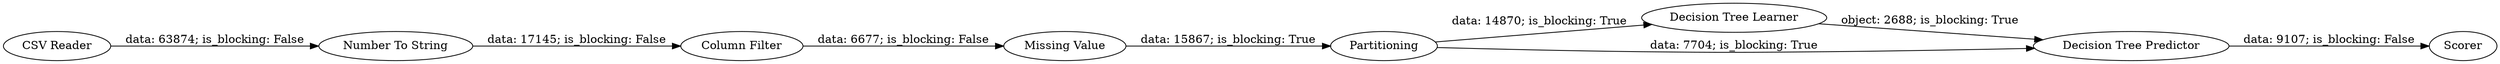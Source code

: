 digraph {
	"-3088604996310788678_18" [label="Missing Value"]
	"-3088604996310788678_15" [label="Decision Tree Learner"]
	"-3088604996310788678_13" [label=Partitioning]
	"-3088604996310788678_6" [label="Number To String"]
	"-3088604996310788678_16" [label="Decision Tree Predictor"]
	"-3088604996310788678_17" [label=Scorer]
	"-3088604996310788678_8" [label="Column Filter"]
	"-3088604996310788678_19" [label="CSV Reader"]
	"-3088604996310788678_19" -> "-3088604996310788678_6" [label="data: 63874; is_blocking: False"]
	"-3088604996310788678_13" -> "-3088604996310788678_16" [label="data: 7704; is_blocking: True"]
	"-3088604996310788678_15" -> "-3088604996310788678_16" [label="object: 2688; is_blocking: True"]
	"-3088604996310788678_13" -> "-3088604996310788678_15" [label="data: 14870; is_blocking: True"]
	"-3088604996310788678_6" -> "-3088604996310788678_8" [label="data: 17145; is_blocking: False"]
	"-3088604996310788678_18" -> "-3088604996310788678_13" [label="data: 15867; is_blocking: True"]
	"-3088604996310788678_8" -> "-3088604996310788678_18" [label="data: 6677; is_blocking: False"]
	"-3088604996310788678_16" -> "-3088604996310788678_17" [label="data: 9107; is_blocking: False"]
	rankdir=LR
}
